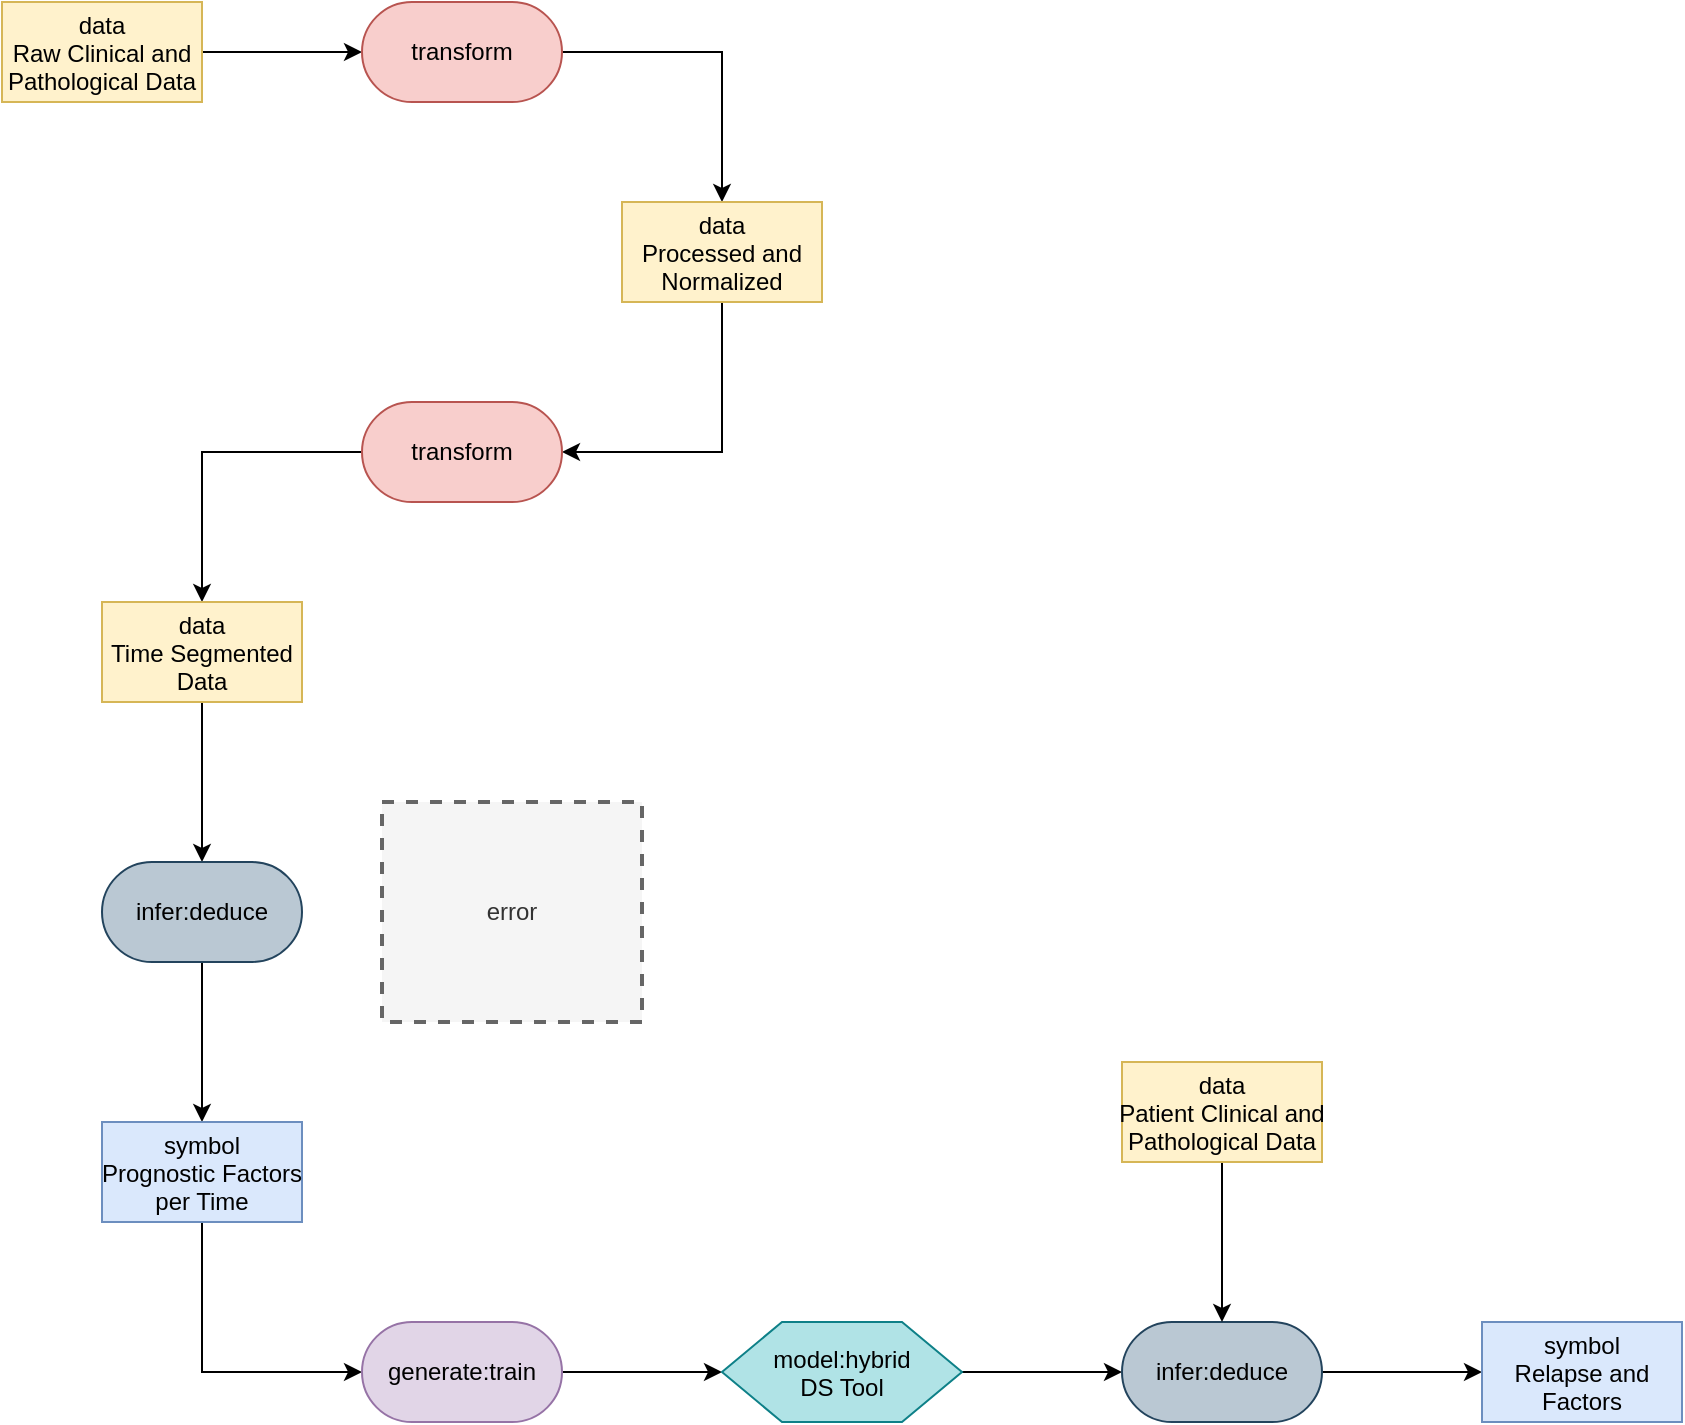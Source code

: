 <mxfile version="27.0.5">
  <diagram name="Page-1" id="rbZlAbm2sE7qFV5PERnI">
    <mxGraphModel dx="1310" dy="785" grid="1" gridSize="10" guides="1" tooltips="1" connect="1" arrows="1" fold="1" page="1" pageScale="1" pageWidth="3300" pageHeight="4681" math="0" shadow="0">
      <root>
        <mxCell id="0" />
        <mxCell id="1" parent="0" />
        <mxCell id="X25jqg255CfPCxzIuCUv-3" style="edgeStyle=orthogonalEdgeStyle;rounded=0;orthogonalLoop=1;jettySize=auto;html=1;exitX=1;exitY=0.5;exitDx=0;exitDy=0;entryX=0;entryY=0.5;entryDx=0;entryDy=0;" edge="1" parent="1" source="X25jqg255CfPCxzIuCUv-1" target="X25jqg255CfPCxzIuCUv-2">
          <mxGeometry relative="1" as="geometry" />
        </mxCell>
        <mxCell id="X25jqg255CfPCxzIuCUv-1" value="data&#xa;Raw Clinical and&#xa;Pathological Data" style="rectangle;fillColor=#fff2cc;strokeColor=#d6b656;" name="data" vertex="1" parent="1">
          <mxGeometry x="340" y="230" width="100" height="50" as="geometry" />
        </mxCell>
        <mxCell id="X25jqg255CfPCxzIuCUv-5" style="edgeStyle=orthogonalEdgeStyle;rounded=0;orthogonalLoop=1;jettySize=auto;html=1;exitX=1;exitY=0.5;exitDx=0;exitDy=0;entryX=0.5;entryY=0;entryDx=0;entryDy=0;" edge="1" parent="1" source="X25jqg255CfPCxzIuCUv-2" target="X25jqg255CfPCxzIuCUv-4">
          <mxGeometry relative="1" as="geometry" />
        </mxCell>
        <mxCell id="X25jqg255CfPCxzIuCUv-2" value="transform" style="rounded=1;whiteSpace=wrap;html=1;arcSize=50;fillColor=#f8cecc;strokeColor=#b85450;" name="transform" vertex="1" parent="1">
          <mxGeometry x="520" y="230" width="100" height="50" as="geometry" />
        </mxCell>
        <mxCell id="X25jqg255CfPCxzIuCUv-7" style="edgeStyle=orthogonalEdgeStyle;rounded=0;orthogonalLoop=1;jettySize=auto;html=1;exitX=0.5;exitY=1;exitDx=0;exitDy=0;entryX=1;entryY=0.5;entryDx=0;entryDy=0;" edge="1" parent="1" source="X25jqg255CfPCxzIuCUv-4" target="X25jqg255CfPCxzIuCUv-6">
          <mxGeometry relative="1" as="geometry" />
        </mxCell>
        <mxCell id="X25jqg255CfPCxzIuCUv-4" value="data&#xa;Processed and&#xa;Normalized" style="rectangle;fillColor=#fff2cc;strokeColor=#d6b656;" name="data" vertex="1" parent="1">
          <mxGeometry x="650" y="330" width="100" height="50" as="geometry" />
        </mxCell>
        <mxCell id="X25jqg255CfPCxzIuCUv-9" style="edgeStyle=orthogonalEdgeStyle;rounded=0;orthogonalLoop=1;jettySize=auto;html=1;exitX=0;exitY=0.5;exitDx=0;exitDy=0;entryX=0.5;entryY=0;entryDx=0;entryDy=0;" edge="1" parent="1" source="X25jqg255CfPCxzIuCUv-6" target="X25jqg255CfPCxzIuCUv-8">
          <mxGeometry relative="1" as="geometry" />
        </mxCell>
        <mxCell id="X25jqg255CfPCxzIuCUv-6" value="transform" style="rounded=1;whiteSpace=wrap;html=1;arcSize=50;fillColor=#f8cecc;strokeColor=#b85450;" name="transform" vertex="1" parent="1">
          <mxGeometry x="520" y="430" width="100" height="50" as="geometry" />
        </mxCell>
        <mxCell id="X25jqg255CfPCxzIuCUv-11" style="edgeStyle=orthogonalEdgeStyle;rounded=0;orthogonalLoop=1;jettySize=auto;html=1;exitX=0.5;exitY=1;exitDx=0;exitDy=0;entryX=0.5;entryY=0;entryDx=0;entryDy=0;" edge="1" parent="1" source="X25jqg255CfPCxzIuCUv-8" target="X25jqg255CfPCxzIuCUv-10">
          <mxGeometry relative="1" as="geometry" />
        </mxCell>
        <mxCell id="X25jqg255CfPCxzIuCUv-8" value="data&#xa;Time Segmented&#xa;Data" style="rectangle;fillColor=#fff2cc;strokeColor=#d6b656;" name="data" vertex="1" parent="1">
          <mxGeometry x="390" y="530" width="100" height="50" as="geometry" />
        </mxCell>
        <mxCell id="X25jqg255CfPCxzIuCUv-13" style="edgeStyle=orthogonalEdgeStyle;rounded=0;orthogonalLoop=1;jettySize=auto;html=1;exitX=0.5;exitY=1;exitDx=0;exitDy=0;entryX=0.5;entryY=0;entryDx=0;entryDy=0;" edge="1" parent="1" source="X25jqg255CfPCxzIuCUv-10" target="X25jqg255CfPCxzIuCUv-12">
          <mxGeometry relative="1" as="geometry" />
        </mxCell>
        <mxCell id="X25jqg255CfPCxzIuCUv-10" value="infer:deduce" style="rounded=1;whiteSpace=wrap;html=1;arcSize=50;fillColor=#bac8d3;strokeColor=#23445d;" name="infer:deduce" vertex="1" parent="1">
          <mxGeometry x="390" y="660" width="100" height="50" as="geometry" />
        </mxCell>
        <mxCell id="X25jqg255CfPCxzIuCUv-15" style="edgeStyle=orthogonalEdgeStyle;rounded=0;orthogonalLoop=1;jettySize=auto;html=1;exitX=0.5;exitY=1;exitDx=0;exitDy=0;entryX=0;entryY=0.5;entryDx=0;entryDy=0;" edge="1" parent="1" source="X25jqg255CfPCxzIuCUv-12" target="X25jqg255CfPCxzIuCUv-14">
          <mxGeometry relative="1" as="geometry" />
        </mxCell>
        <mxCell id="X25jqg255CfPCxzIuCUv-12" value="symbol&#xa;Prognostic Factors&#xa;per Time" style="rectangle;fillColor=#dae8fc;strokeColor=#6c8ebf;" name="symbol" vertex="1" parent="1">
          <mxGeometry x="390" y="790" width="100" height="50" as="geometry" />
        </mxCell>
        <mxCell id="X25jqg255CfPCxzIuCUv-17" style="edgeStyle=orthogonalEdgeStyle;rounded=0;orthogonalLoop=1;jettySize=auto;html=1;exitX=1;exitY=0.5;exitDx=0;exitDy=0;entryX=0;entryY=0.5;entryDx=0;entryDy=0;" edge="1" parent="1" source="X25jqg255CfPCxzIuCUv-14" target="X25jqg255CfPCxzIuCUv-16">
          <mxGeometry relative="1" as="geometry" />
        </mxCell>
        <mxCell id="X25jqg255CfPCxzIuCUv-14" value="generate:train" style="rounded=1;whiteSpace=wrap;html=1;arcSize=50;fillColor=#e1d5e7;strokeColor=#9673a6;" name="generate:train" vertex="1" parent="1">
          <mxGeometry x="520" y="890" width="100" height="50" as="geometry" />
        </mxCell>
        <mxCell id="X25jqg255CfPCxzIuCUv-19" style="edgeStyle=orthogonalEdgeStyle;rounded=0;orthogonalLoop=1;jettySize=auto;html=1;exitX=1;exitY=0.5;exitDx=0;exitDy=0;entryX=0;entryY=0.5;entryDx=0;entryDy=0;" edge="1" parent="1" source="X25jqg255CfPCxzIuCUv-16" target="X25jqg255CfPCxzIuCUv-18">
          <mxGeometry relative="1" as="geometry" />
        </mxCell>
        <mxCell id="X25jqg255CfPCxzIuCUv-16" value="model:hybrid&#xa;DS Tool" style="shape=hexagon;perimeter=hexagonPerimeter2;fillColor=#b0e3e6;strokeColor=#0e8088;" name="model" vertex="1" parent="1">
          <mxGeometry x="700" y="890" width="120" height="50" as="geometry" />
        </mxCell>
        <mxCell id="X25jqg255CfPCxzIuCUv-23" style="edgeStyle=orthogonalEdgeStyle;rounded=0;orthogonalLoop=1;jettySize=auto;html=1;exitX=1;exitY=0.5;exitDx=0;exitDy=0;entryX=0;entryY=0.5;entryDx=0;entryDy=0;" edge="1" parent="1" source="X25jqg255CfPCxzIuCUv-18" target="X25jqg255CfPCxzIuCUv-22">
          <mxGeometry relative="1" as="geometry" />
        </mxCell>
        <mxCell id="X25jqg255CfPCxzIuCUv-18" value="infer:deduce" style="rounded=1;whiteSpace=wrap;html=1;arcSize=50;fillColor=#bac8d3;strokeColor=#23445d;" name="infer:deduce" vertex="1" parent="1">
          <mxGeometry x="900" y="890" width="100" height="50" as="geometry" />
        </mxCell>
        <mxCell id="X25jqg255CfPCxzIuCUv-21" style="edgeStyle=orthogonalEdgeStyle;rounded=0;orthogonalLoop=1;jettySize=auto;html=1;entryX=0.5;entryY=0;entryDx=0;entryDy=0;" edge="1" parent="1" source="X25jqg255CfPCxzIuCUv-20" target="X25jqg255CfPCxzIuCUv-18">
          <mxGeometry relative="1" as="geometry" />
        </mxCell>
        <mxCell id="X25jqg255CfPCxzIuCUv-20" value="data&#xa;Patient Clinical and&#xa;Pathological Data" style="rectangle;fillColor=#fff2cc;strokeColor=#d6b656;" name="data" vertex="1" parent="1">
          <mxGeometry x="900" y="760" width="100" height="50" as="geometry" />
        </mxCell>
        <mxCell id="X25jqg255CfPCxzIuCUv-22" value="symbol&#xa;Relapse and&#xa;Factors" style="rectangle;fillColor=#dae8fc;strokeColor=#6c8ebf;" name="symbol" vertex="1" parent="1">
          <mxGeometry x="1080" y="890" width="100" height="50" as="geometry" />
        </mxCell>
        <mxCell id="X25jqg255CfPCxzIuCUv-28" value="error" style="text;html=1;align=center;verticalAlign=middle;whiteSpace=wrap;rounded=0;dashed=1;fillColor=#f5f5f5;fontColor=#333333;strokeColor=#666666;strokeWidth=2;" name="text" vertex="1" parent="1">
          <mxGeometry x="530" y="630" width="130" height="110" as="geometry" />
        </mxCell>
      </root>
    </mxGraphModel>
  </diagram>
</mxfile>
